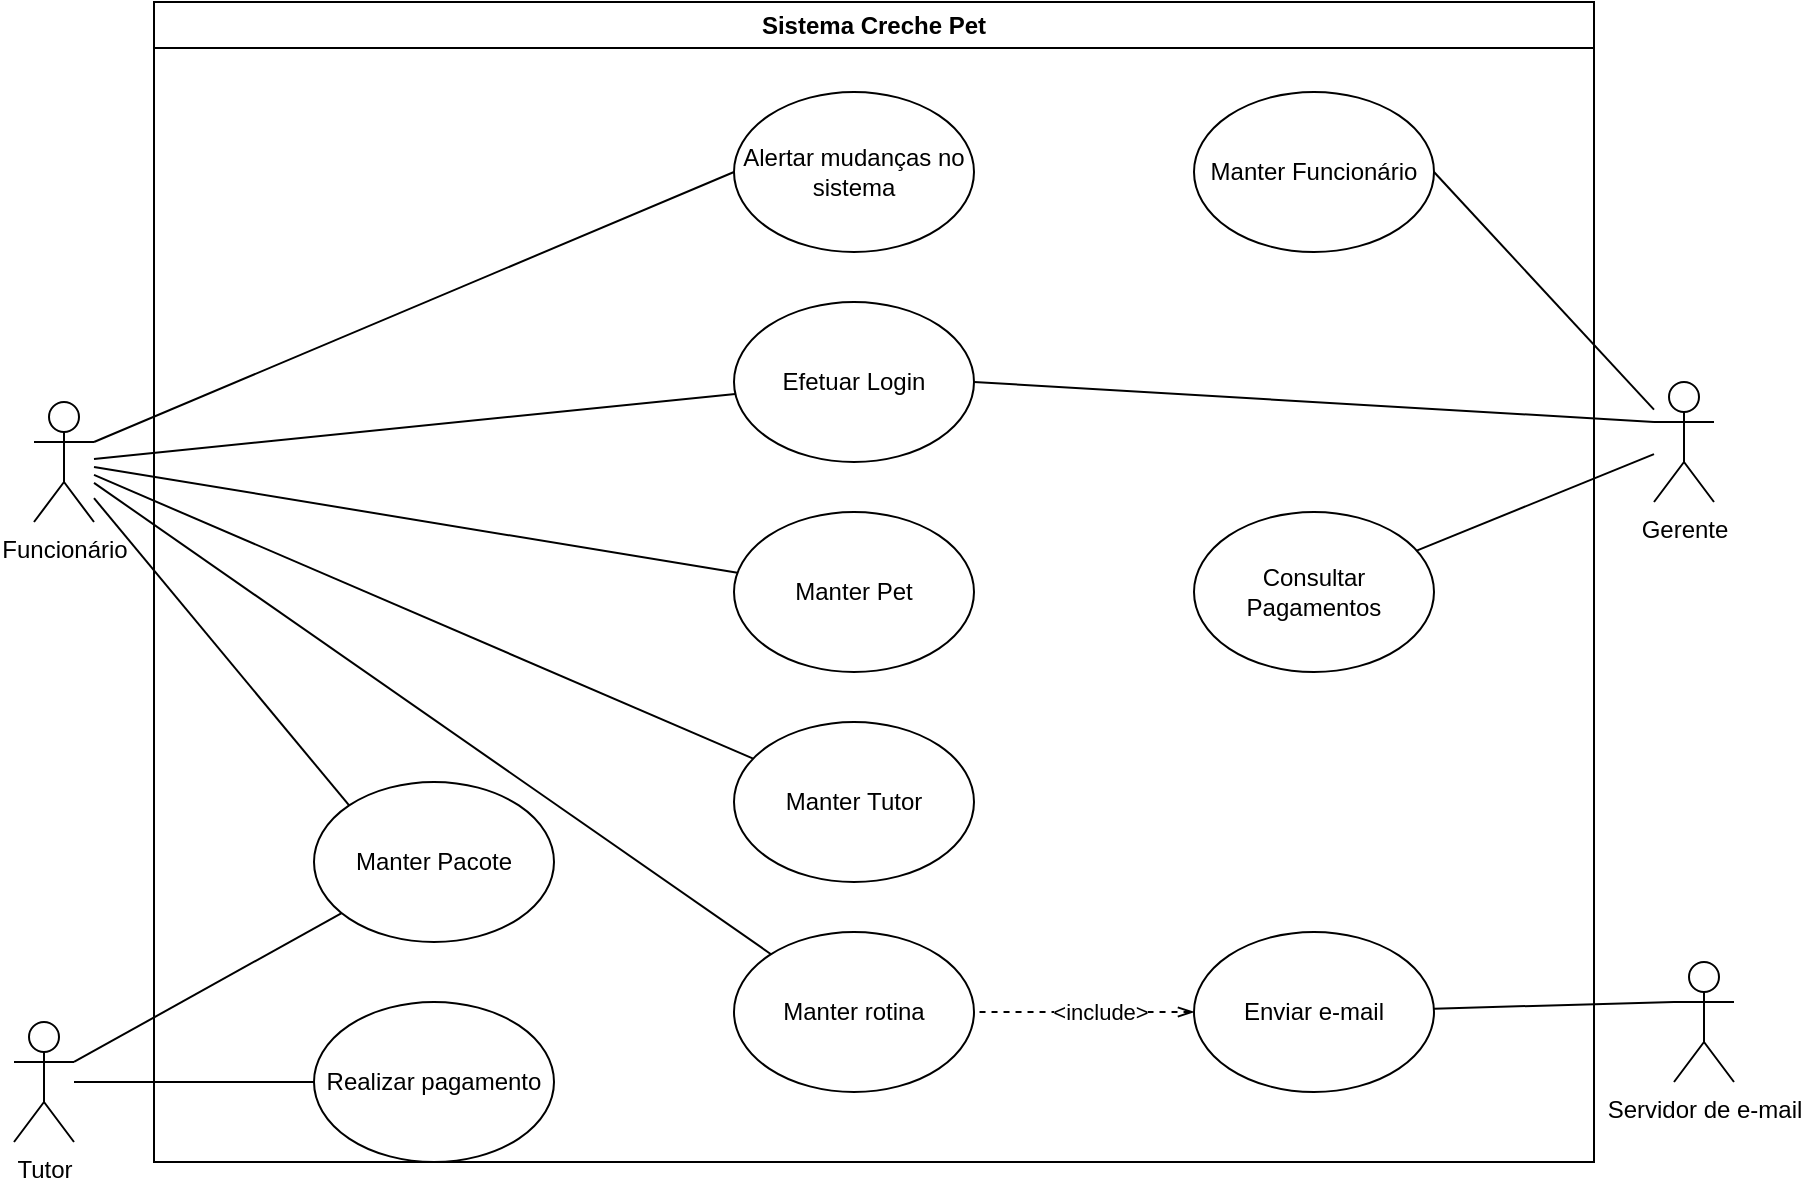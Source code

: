 <mxfile version="21.7.2" type="device">
  <diagram name="Página-1" id="CnJJ7lMdJGTWAJ20lGep">
    <mxGraphModel dx="1949" dy="718" grid="1" gridSize="10" guides="1" tooltips="1" connect="1" arrows="1" fold="1" page="1" pageScale="1" pageWidth="827" pageHeight="1169" math="0" shadow="0">
      <root>
        <mxCell id="0" />
        <mxCell id="1" parent="0" />
        <mxCell id="y7sBGJaG8AaJ_F40NmPl-2" value="Sistema Creche Pet" style="swimlane;whiteSpace=wrap;html=1;" parent="1" vertex="1">
          <mxGeometry x="-10" y="40" width="720" height="580" as="geometry">
            <mxRectangle x="-50" y="50" width="150" height="30" as="alternateBounds" />
          </mxGeometry>
        </mxCell>
        <mxCell id="y7sBGJaG8AaJ_F40NmPl-9" value="Efetuar Login" style="ellipse;whiteSpace=wrap;html=1;" parent="y7sBGJaG8AaJ_F40NmPl-2" vertex="1">
          <mxGeometry x="290" y="150" width="120" height="80" as="geometry" />
        </mxCell>
        <mxCell id="y7sBGJaG8AaJ_F40NmPl-91" value="Alertar mudanças no sistema" style="ellipse;whiteSpace=wrap;html=1;" parent="y7sBGJaG8AaJ_F40NmPl-2" vertex="1">
          <mxGeometry x="290" y="45" width="120" height="80" as="geometry" />
        </mxCell>
        <mxCell id="y7sBGJaG8AaJ_F40NmPl-126" value="Manter Funcionário" style="ellipse;whiteSpace=wrap;html=1;" parent="y7sBGJaG8AaJ_F40NmPl-2" vertex="1">
          <mxGeometry x="520" y="45" width="120" height="80" as="geometry" />
        </mxCell>
        <mxCell id="g9LgH4djZ8x9eBkvwXn1-3" value="Manter&amp;nbsp;Tutor" style="ellipse;whiteSpace=wrap;html=1;" parent="y7sBGJaG8AaJ_F40NmPl-2" vertex="1">
          <mxGeometry x="290" y="360" width="120" height="80" as="geometry" />
        </mxCell>
        <mxCell id="g9LgH4djZ8x9eBkvwXn1-8" value="Realizar pagamento" style="ellipse;whiteSpace=wrap;html=1;" parent="y7sBGJaG8AaJ_F40NmPl-2" vertex="1">
          <mxGeometry x="80" y="500" width="120" height="80" as="geometry" />
        </mxCell>
        <mxCell id="g9LgH4djZ8x9eBkvwXn1-14" value="Consultar Pagamentos" style="ellipse;whiteSpace=wrap;html=1;" parent="y7sBGJaG8AaJ_F40NmPl-2" vertex="1">
          <mxGeometry x="520" y="255" width="120" height="80" as="geometry" />
        </mxCell>
        <mxCell id="g9LgH4djZ8x9eBkvwXn1-19" value="Manter rotina" style="ellipse;whiteSpace=wrap;html=1;" parent="y7sBGJaG8AaJ_F40NmPl-2" vertex="1">
          <mxGeometry x="290" y="465" width="120" height="80" as="geometry" />
        </mxCell>
        <mxCell id="g9LgH4djZ8x9eBkvwXn1-25" value="Enviar e-mail" style="ellipse;whiteSpace=wrap;html=1;" parent="y7sBGJaG8AaJ_F40NmPl-2" vertex="1">
          <mxGeometry x="520" y="465" width="120" height="80" as="geometry" />
        </mxCell>
        <mxCell id="g9LgH4djZ8x9eBkvwXn1-30" value="" style="endArrow=none;dashed=1;html=1;rounded=0;startArrow=openThin;startFill=0;endFill=0;" parent="y7sBGJaG8AaJ_F40NmPl-2" source="g9LgH4djZ8x9eBkvwXn1-25" target="g9LgH4djZ8x9eBkvwXn1-19" edge="1">
          <mxGeometry width="50" height="50" relative="1" as="geometry">
            <mxPoint x="550" y="680" as="sourcePoint" />
            <mxPoint x="70" y="600" as="targetPoint" />
          </mxGeometry>
        </mxCell>
        <mxCell id="g9LgH4djZ8x9eBkvwXn1-31" value="&amp;lt;include&amp;gt;" style="edgeLabel;html=1;align=center;verticalAlign=middle;resizable=0;points=[];" parent="g9LgH4djZ8x9eBkvwXn1-30" vertex="1" connectable="0">
          <mxGeometry x="0.079" y="1" relative="1" as="geometry">
            <mxPoint x="12" y="-1" as="offset" />
          </mxGeometry>
        </mxCell>
        <mxCell id="IE7wu2hAfQOJIFEZBYg1-11" value="Manter&amp;nbsp;Pet" style="ellipse;whiteSpace=wrap;html=1;" vertex="1" parent="y7sBGJaG8AaJ_F40NmPl-2">
          <mxGeometry x="290" y="255" width="120" height="80" as="geometry" />
        </mxCell>
        <mxCell id="IE7wu2hAfQOJIFEZBYg1-19" value="Manter Pacote" style="ellipse;whiteSpace=wrap;html=1;" vertex="1" parent="y7sBGJaG8AaJ_F40NmPl-2">
          <mxGeometry x="80" y="390" width="120" height="80" as="geometry" />
        </mxCell>
        <mxCell id="y7sBGJaG8AaJ_F40NmPl-100" value="Servidor de e-mail" style="shape=umlActor;verticalLabelPosition=bottom;verticalAlign=top;html=1;outlineConnect=0;" parent="1" vertex="1">
          <mxGeometry x="750" y="520" width="30" height="60" as="geometry" />
        </mxCell>
        <mxCell id="y7sBGJaG8AaJ_F40NmPl-4" value="&lt;div&gt;Funcionário&lt;/div&gt;&lt;div&gt;&lt;br&gt;&lt;/div&gt;" style="shape=umlActor;verticalLabelPosition=bottom;verticalAlign=top;html=1;outlineConnect=0;" parent="1" vertex="1">
          <mxGeometry x="-70" y="240" width="30" height="60" as="geometry" />
        </mxCell>
        <mxCell id="y7sBGJaG8AaJ_F40NmPl-93" value="" style="endArrow=none;html=1;rounded=0;entryX=0;entryY=0.5;entryDx=0;entryDy=0;startArrow=none;startFill=0;exitX=1;exitY=0.333;exitDx=0;exitDy=0;exitPerimeter=0;" parent="1" source="y7sBGJaG8AaJ_F40NmPl-4" target="y7sBGJaG8AaJ_F40NmPl-91" edge="1">
          <mxGeometry width="50" height="50" relative="1" as="geometry">
            <mxPoint x="-100" y="270" as="sourcePoint" />
            <mxPoint x="315.0" y="180" as="targetPoint" />
          </mxGeometry>
        </mxCell>
        <mxCell id="y7sBGJaG8AaJ_F40NmPl-117" value="" style="endArrow=none;html=1;rounded=0;startArrow=none;startFill=0;endFill=0;" parent="1" source="y7sBGJaG8AaJ_F40NmPl-4" target="y7sBGJaG8AaJ_F40NmPl-9" edge="1">
          <mxGeometry width="50" height="50" relative="1" as="geometry">
            <mxPoint x="-100" y="270" as="sourcePoint" />
            <mxPoint x="400" y="380" as="targetPoint" />
          </mxGeometry>
        </mxCell>
        <mxCell id="g9LgH4djZ8x9eBkvwXn1-29" value="" style="endArrow=none;html=1;rounded=0;startArrow=none;startFill=0;exitX=0;exitY=0.333;exitDx=0;exitDy=0;exitPerimeter=0;" parent="1" source="y7sBGJaG8AaJ_F40NmPl-100" target="g9LgH4djZ8x9eBkvwXn1-25" edge="1">
          <mxGeometry width="50" height="50" relative="1" as="geometry">
            <mxPoint x="280" y="620" as="sourcePoint" />
            <mxPoint x="330" y="570" as="targetPoint" />
          </mxGeometry>
        </mxCell>
        <mxCell id="IE7wu2hAfQOJIFEZBYg1-2" value="Gerente" style="shape=umlActor;verticalLabelPosition=bottom;verticalAlign=top;html=1;outlineConnect=0;" vertex="1" parent="1">
          <mxGeometry x="740" y="230" width="30" height="60" as="geometry" />
        </mxCell>
        <mxCell id="IE7wu2hAfQOJIFEZBYg1-3" value="" style="endArrow=none;html=1;rounded=0;exitX=1;exitY=0.5;exitDx=0;exitDy=0;" edge="1" parent="1" source="y7sBGJaG8AaJ_F40NmPl-126" target="IE7wu2hAfQOJIFEZBYg1-2">
          <mxGeometry width="50" height="50" relative="1" as="geometry">
            <mxPoint x="620" y="200" as="sourcePoint" />
            <mxPoint x="670" y="150" as="targetPoint" />
          </mxGeometry>
        </mxCell>
        <mxCell id="IE7wu2hAfQOJIFEZBYg1-5" value="" style="endArrow=none;html=1;rounded=0;" edge="1" parent="1" source="g9LgH4djZ8x9eBkvwXn1-14" target="IE7wu2hAfQOJIFEZBYg1-2">
          <mxGeometry width="50" height="50" relative="1" as="geometry">
            <mxPoint x="550" y="370" as="sourcePoint" />
            <mxPoint x="600" y="320" as="targetPoint" />
          </mxGeometry>
        </mxCell>
        <mxCell id="IE7wu2hAfQOJIFEZBYg1-6" value="" style="endArrow=none;html=1;rounded=0;exitX=1;exitY=0.5;exitDx=0;exitDy=0;entryX=0;entryY=0.333;entryDx=0;entryDy=0;entryPerimeter=0;" edge="1" parent="1" source="y7sBGJaG8AaJ_F40NmPl-9" target="IE7wu2hAfQOJIFEZBYg1-2">
          <mxGeometry width="50" height="50" relative="1" as="geometry">
            <mxPoint x="500" y="260" as="sourcePoint" />
            <mxPoint x="550" y="210" as="targetPoint" />
          </mxGeometry>
        </mxCell>
        <mxCell id="IE7wu2hAfQOJIFEZBYg1-7" value="&lt;div&gt;Tutor&lt;/div&gt;" style="shape=umlActor;verticalLabelPosition=bottom;verticalAlign=top;html=1;outlineConnect=0;" vertex="1" parent="1">
          <mxGeometry x="-80" y="550" width="30" height="60" as="geometry" />
        </mxCell>
        <mxCell id="IE7wu2hAfQOJIFEZBYg1-10" value="" style="endArrow=none;html=1;rounded=0;entryX=0;entryY=0.5;entryDx=0;entryDy=0;" edge="1" parent="1" source="IE7wu2hAfQOJIFEZBYg1-7" target="g9LgH4djZ8x9eBkvwXn1-8">
          <mxGeometry width="50" height="50" relative="1" as="geometry">
            <mxPoint x="10" y="585" as="sourcePoint" />
            <mxPoint x="40" y="555" as="targetPoint" />
          </mxGeometry>
        </mxCell>
        <mxCell id="IE7wu2hAfQOJIFEZBYg1-12" value="" style="endArrow=none;html=1;rounded=0;" edge="1" parent="1" source="IE7wu2hAfQOJIFEZBYg1-11" target="y7sBGJaG8AaJ_F40NmPl-4">
          <mxGeometry width="50" height="50" relative="1" as="geometry">
            <mxPoint x="350" y="450" as="sourcePoint" />
            <mxPoint x="-100" y="280" as="targetPoint" />
          </mxGeometry>
        </mxCell>
        <mxCell id="IE7wu2hAfQOJIFEZBYg1-13" value="" style="endArrow=none;html=1;rounded=0;" edge="1" parent="1" source="g9LgH4djZ8x9eBkvwXn1-3" target="y7sBGJaG8AaJ_F40NmPl-4">
          <mxGeometry width="50" height="50" relative="1" as="geometry">
            <mxPoint x="350" y="450" as="sourcePoint" />
            <mxPoint x="-100" y="300" as="targetPoint" />
          </mxGeometry>
        </mxCell>
        <mxCell id="IE7wu2hAfQOJIFEZBYg1-14" value="" style="endArrow=none;html=1;rounded=0;" edge="1" parent="1" source="y7sBGJaG8AaJ_F40NmPl-4" target="g9LgH4djZ8x9eBkvwXn1-19">
          <mxGeometry width="50" height="50" relative="1" as="geometry">
            <mxPoint x="-115" y="300" as="sourcePoint" />
            <mxPoint x="542.35" y="590" as="targetPoint" />
          </mxGeometry>
        </mxCell>
        <mxCell id="IE7wu2hAfQOJIFEZBYg1-21" value="" style="endArrow=none;html=1;rounded=0;exitX=1;exitY=0.333;exitDx=0;exitDy=0;exitPerimeter=0;" edge="1" parent="1" source="IE7wu2hAfQOJIFEZBYg1-7" target="IE7wu2hAfQOJIFEZBYg1-19">
          <mxGeometry width="50" height="50" relative="1" as="geometry">
            <mxPoint x="-40" y="570" as="sourcePoint" />
            <mxPoint x="430" y="400" as="targetPoint" />
          </mxGeometry>
        </mxCell>
        <mxCell id="IE7wu2hAfQOJIFEZBYg1-22" value="" style="endArrow=none;html=1;rounded=0;exitX=0;exitY=0;exitDx=0;exitDy=0;" edge="1" parent="1" source="IE7wu2hAfQOJIFEZBYg1-19" target="y7sBGJaG8AaJ_F40NmPl-4">
          <mxGeometry width="50" height="50" relative="1" as="geometry">
            <mxPoint x="380" y="450" as="sourcePoint" />
            <mxPoint x="430" y="400" as="targetPoint" />
          </mxGeometry>
        </mxCell>
      </root>
    </mxGraphModel>
  </diagram>
</mxfile>
